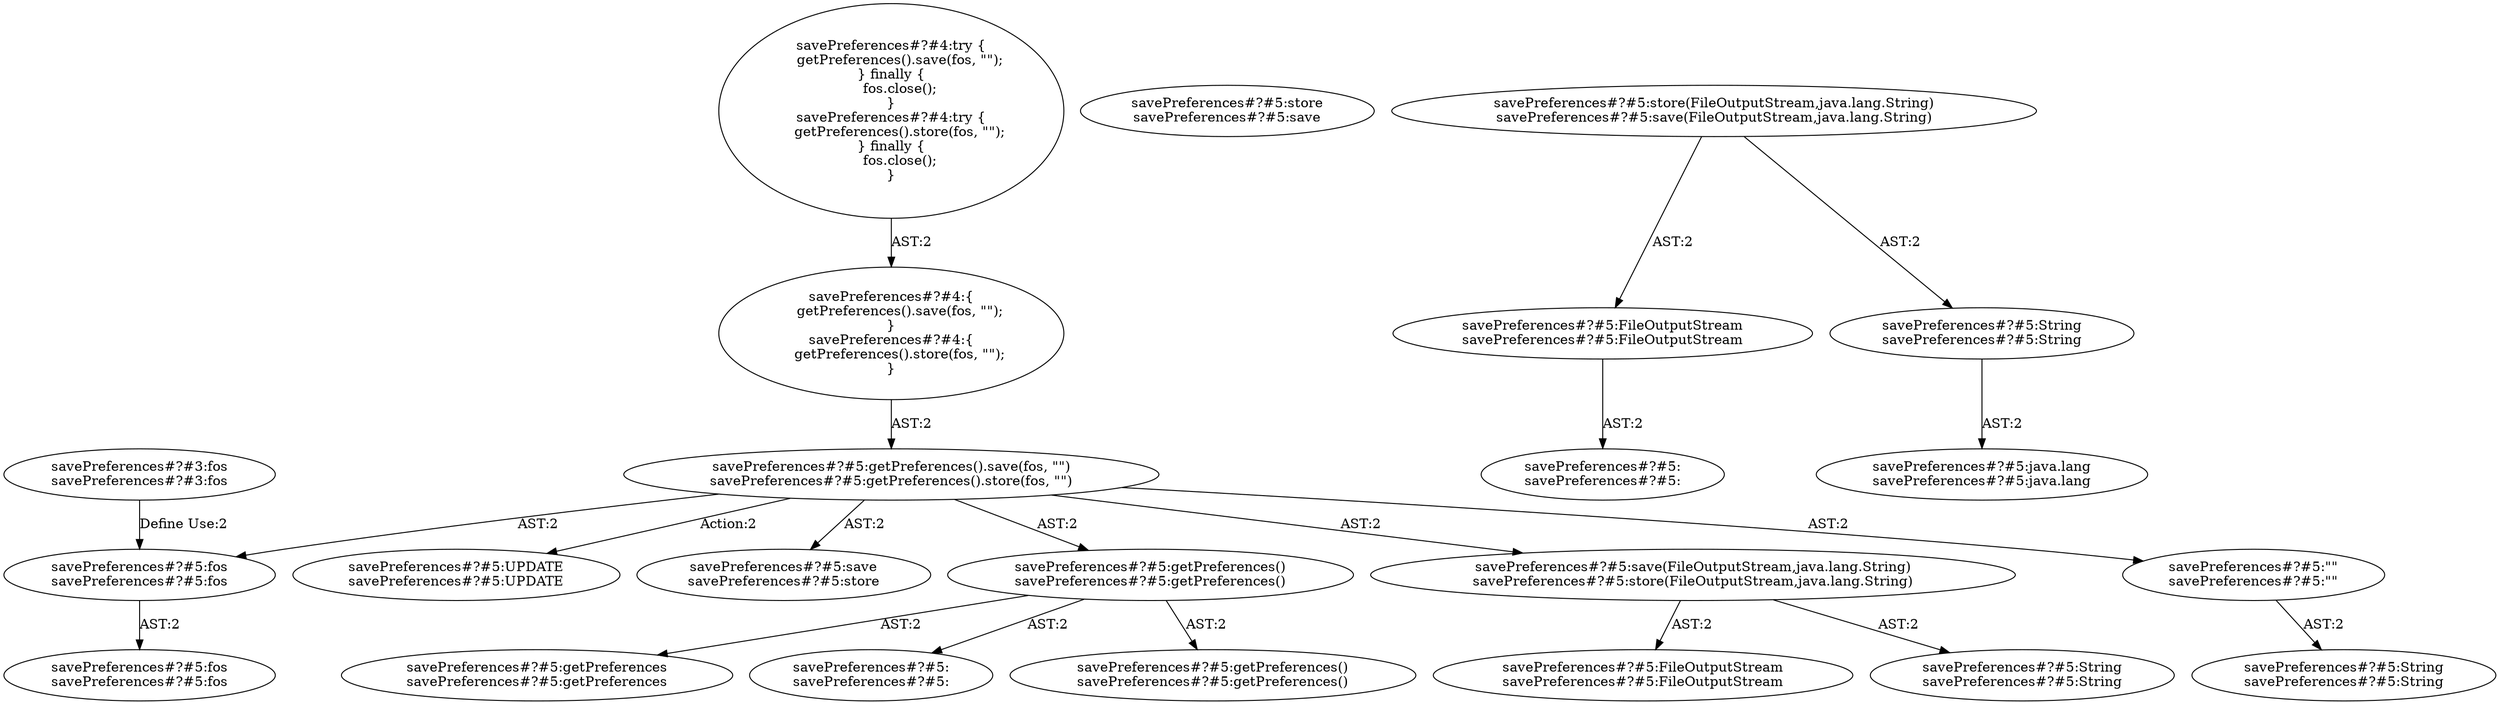 digraph "Pattern" {
0 [label="savePreferences#?#5:UPDATE
savePreferences#?#5:UPDATE" shape=ellipse]
1 [label="savePreferences#?#5:getPreferences().save(fos, \"\")
savePreferences#?#5:getPreferences().store(fos, \"\")" shape=ellipse]
2 [label="savePreferences#?#4:\{
    getPreferences().save(fos, \"\");
\}
savePreferences#?#4:\{
    getPreferences().store(fos, \"\");
\}" shape=ellipse]
3 [label="savePreferences#?#4:try \{
    getPreferences().save(fos, \"\");
\} finally \{
    fos.close();
\}
savePreferences#?#4:try \{
    getPreferences().store(fos, \"\");
\} finally \{
    fos.close();
\}" shape=ellipse]
4 [label="savePreferences#?#5:save
savePreferences#?#5:store" shape=ellipse]
5 [label="savePreferences#?#5:getPreferences()
savePreferences#?#5:getPreferences()" shape=ellipse]
6 [label="savePreferences#?#5:getPreferences
savePreferences#?#5:getPreferences" shape=ellipse]
7 [label="savePreferences#?#5:
savePreferences#?#5:" shape=ellipse]
8 [label="savePreferences#?#5:getPreferences()
savePreferences#?#5:getPreferences()" shape=ellipse]
9 [label="savePreferences#?#5:save(FileOutputStream,java.lang.String)
savePreferences#?#5:store(FileOutputStream,java.lang.String)" shape=ellipse]
10 [label="savePreferences#?#5:FileOutputStream
savePreferences#?#5:FileOutputStream" shape=ellipse]
11 [label="savePreferences#?#5:String
savePreferences#?#5:String" shape=ellipse]
12 [label="savePreferences#?#5:fos
savePreferences#?#5:fos" shape=ellipse]
13 [label="savePreferences#?#3:fos
savePreferences#?#3:fos" shape=ellipse]
14 [label="savePreferences#?#5:fos
savePreferences#?#5:fos" shape=ellipse]
15 [label="savePreferences#?#5:\"\"
savePreferences#?#5:\"\"" shape=ellipse]
16 [label="savePreferences#?#5:String
savePreferences#?#5:String" shape=ellipse]
17 [label="savePreferences#?#5:store
savePreferences#?#5:save" shape=ellipse]
18 [label="savePreferences#?#5:store(FileOutputStream,java.lang.String)
savePreferences#?#5:save(FileOutputStream,java.lang.String)" shape=ellipse]
19 [label="savePreferences#?#5:FileOutputStream
savePreferences#?#5:FileOutputStream" shape=ellipse]
20 [label="savePreferences#?#5:
savePreferences#?#5:" shape=ellipse]
21 [label="savePreferences#?#5:String
savePreferences#?#5:String" shape=ellipse]
22 [label="savePreferences#?#5:java.lang
savePreferences#?#5:java.lang" shape=ellipse]
1 -> 0 [label="Action:2"];
1 -> 4 [label="AST:2"];
1 -> 5 [label="AST:2"];
1 -> 9 [label="AST:2"];
1 -> 12 [label="AST:2"];
1 -> 15 [label="AST:2"];
2 -> 1 [label="AST:2"];
3 -> 2 [label="AST:2"];
5 -> 6 [label="AST:2"];
5 -> 7 [label="AST:2"];
5 -> 8 [label="AST:2"];
9 -> 10 [label="AST:2"];
9 -> 11 [label="AST:2"];
12 -> 14 [label="AST:2"];
13 -> 12 [label="Define Use:2"];
15 -> 16 [label="AST:2"];
18 -> 19 [label="AST:2"];
18 -> 21 [label="AST:2"];
19 -> 20 [label="AST:2"];
21 -> 22 [label="AST:2"];
}